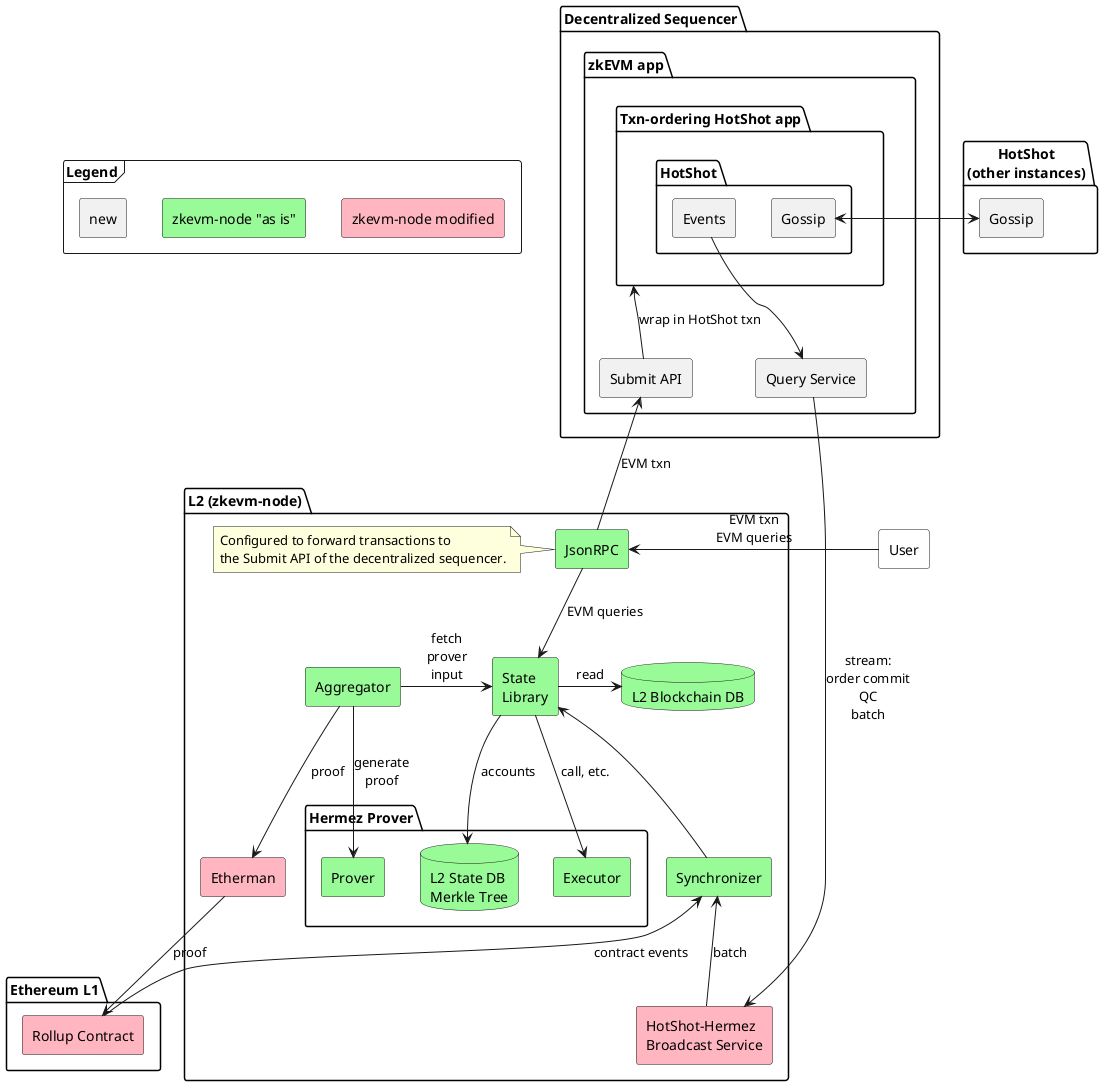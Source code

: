 @startuml
skinparam componentStyle rectangle

frame Legend {
  component "zkevm-node "as is"" as Original #PaleGreen
  component "zkevm-node modified" as Modified #LightPink
  component "new" as New
}

New -[hidden]r-> Original
Original -[hidden]r-> Modified

component User #White
package "HotShot\n(other instances)" as HotShotExternal {
  component "Gossip" as GossipExternal
}

package "Decentralized Sequencer" {
  package "zkEVM app" as zkApp {
    component "Query Service" as QueryService
    component "Submit API" as Submit
    package "Txn-ordering HotShot app" as App {
      package HotShot {
        component "Gossip" as GossipInternal
        component "Events" as HotShotEvents
      }
    }
  }
}


package "Ethereum L1" as L1 {
  component "Rollup Contract" as Rollup #LightPink
  ' component "Bridge L1" as BridgeL1 #PaleGreen
}


package "L2 (zkevm-node)" as L2 {
  component JsonRPC #PaleGreen
  note left of JsonRPC
    Configured to forward transactions to
    the Submit API of the decentralized sequencer.
  end note
  database L2DB #PaleGreen [
    L2 Blockchain DB
  ]
  package "Hermez Prover" as HermezProver {
    component Prover #PaleGreen
    component Executor #PaleGreen
    database Tree #PaleGreen [
      L2 State DB
      Merkle Tree
    ]
  }
  'component "Bridge L2" as BridgeL2 #PaleGreen
  component Etherman #LightPink
  component Aggregator #PaleGreen
  component "State\nLibrary" as State #PaleGreen
  component "HotShot-Hermez\nBroadcast Service" as Broadcast #LightPink
  component Synchronizer #PaleGreen
}

User -> JsonRPC: EVM txn\nEVM queries
'User -[hidden]> Submit
'positions the User box in a better place
'User -[hidden]> L2

JsonRPC -up-> Submit: EVM txn

GossipInternal <-> GossipExternal

QueryService --> Broadcast: stream:\norder commit\nQC\nbatch

'Adapter -> Rollup: order commit\nQC

JsonRPC --> State: EVM queries

State -> L2DB: read
State --> Tree: accounts
State --> Executor: call, etc.

Aggregator -> State: fetch\nprover\ninput
Aggregator --> Etherman: proof
Aggregator -> Prover: generate\nproof
Etherman --> Rollup: proof
'Synchronizer <-- Rollup: contract events
Synchronizer <-- Rollup: contract events
Synchronizer <-- Broadcast: batch
State <-- Synchronizer

' Prover ..> BridgeL2
' User --> BridgeL1
Submit -up-> App: wrap in HotShot txn
HotShotEvents -down-> QueryService

@enduml
